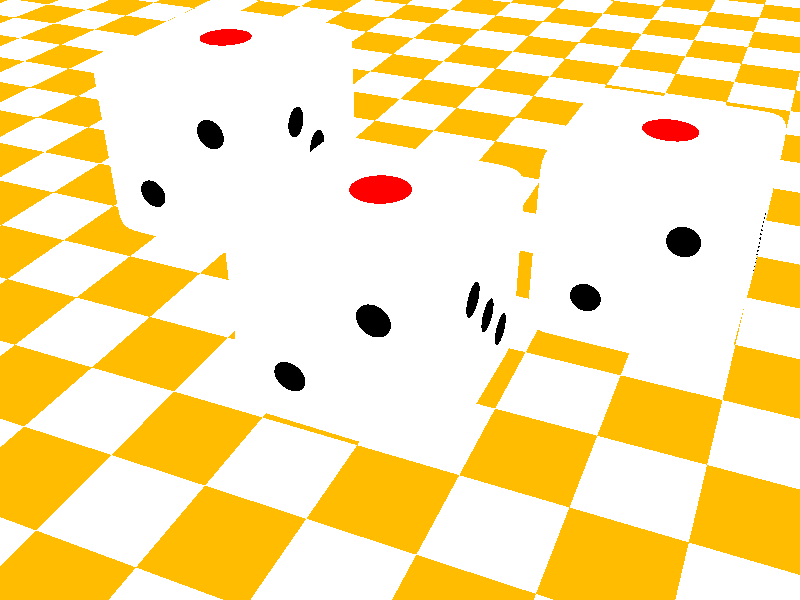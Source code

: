 #include "colors.inc" 
#include "textures.inc" 

global_settings {
  assumed_gamma 1.0
}

sky_sphere {
  pigment {
    gradient y
    color_map {
      [0.0 rgb <0.6,0.7,1.0>]
      [0.7 rgb <0.0,0.1,0.8>]
    }
  }
}

light_source { <9,10,-6> color 1.5}

plane
{
  y,-1 
  pigment {checker White Orange filter 0.4} 
  // simply the bacground floor
  finish {diffuse .7 ambient 0.5}
  // diffuse is the amount of direct light applied.
}

// create the dice object
#declare Dice = difference
{
    superellipsoid
    {
    <0.15,0.15> // the shape of the dice
    // x, y = how close it is to a sphere basically, use both to smooth edges
        texture
        {
         pigment {color White filter 0.4  }
      
        finish
        {
            ambient 0.2
            diffuse 0.7 // the light on the dice, how dark or light it looks
            specular 0.6
            roughness 0.01
      } 
    }
  }
union
{
    #local R = 0.15; // radius of the spheres
    #local D = 0.40; // distence between the spheres, on the faces  
    #local H = 1.00; // distence between the center of the sphere and the face
    #local S = 0.7;  // indenting the sphere
    
    sphere
    { // 1
        0,R*1.75 // center, radius
        scale <1,S,1>
        translate H*y  
        
        texture
        { // 1 is colored red
            pigment {Red}
            finish
            {
                specular 0.5
                roughness 0.1
            }
        }// end texture
    }// end sphere  
    union
    {  // 2                   <x,y,z>
        sphere {0,R translate <D,0,D>}
        sphere {0,R translate <-D,0,-D>}
        scale <1,S,1> // makes it like a squashed sphere, small over the y-axis(s)
        translate H*y
        rotate -90*x 
    } 
    union {  // 3
      sphere {0,R } // no translations as it is in the middle of the face
      sphere {0,R translate <D,0,D>}
      sphere {0,R translate <-D,0,-D>}
      scale <1,S,1>
      translate H*y
      rotate -90*z 
    } 
    union {  // 4
      sphere {0,R translate <D,0,D>}
      sphere {0,R translate <D,0,-D>}
      sphere {0,R translate <-D,0,D>}
      sphere {0,R translate <-D,0,-D>}
      scale <1,S,1>
      translate H*y
      rotate 90*z 
    } 
    union {  // 5
      sphere {0,R }
      sphere {0,R translate <D,0,D>}
      sphere {0,R translate <D,0,-D>}
      sphere {0,R translate <-D,0,D>}
      sphere {0,R translate <-D,0,-D>}
      scale <1,S,1>
      translate H*y
      rotate 90*x 
    } 
    union {  // 6
      sphere {0,R translate <D,0,D>}
      sphere {0,R translate <D,0,0>}
      sphere {0,R translate <D,0,-D>}
      sphere {0,R translate <-D,0,D>}
      sphere {0,R translate <-D,0,0>}
      sphere {0,R translate <-D,0,-D>}
      scale <1,S,1>
      translate H*y
      rotate 180*x 
    } 
    texture { // coloring it
      pigment {Black}
      finish {specular 0.5 roughness 0.1}
    }
  }  
}
// create the dice object
object {Dice
      
       rotate<0,-90*clock,0>    
    rotate <0, 1,-clock*360>
    translate <-pi, .5, .9>
    translate <.7, .35, .3>}

object {Dice 
  rotate<0,-90*clock,0>    
    rotate <0, 1,clock*360>
    translate <-.005, .35, -.4>
        }     
        object {Dice 
  rotate<0,-90*clock,0>    
    rotate <0, 1,-clock*360>
    translate <2, .35, 1.8>
        }

camera
{
    location  <3,5, -7>
    look_at <0,0,0>
    angle 45 // horizontal viewing angle 
}

                     
